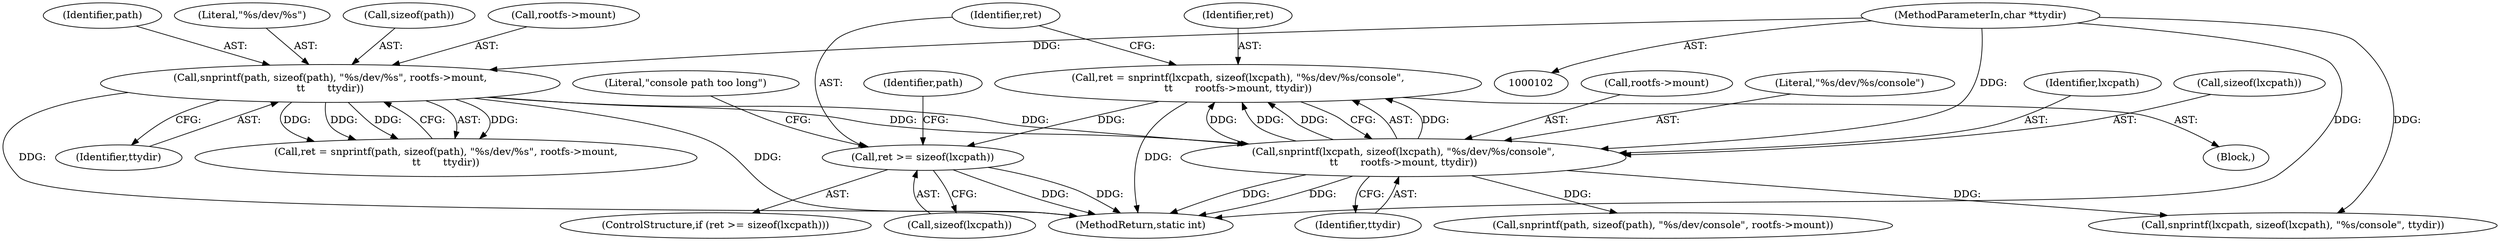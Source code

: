 digraph "0_lxc_592fd47a6245508b79fe6ac819fe6d3b2c1289be_11@API" {
"1000151" [label="(Call,ret = snprintf(lxcpath, sizeof(lxcpath), \"%s/dev/%s/console\",\n\t\t       rootfs->mount, ttydir))"];
"1000153" [label="(Call,snprintf(lxcpath, sizeof(lxcpath), \"%s/dev/%s/console\",\n\t\t       rootfs->mount, ttydir))"];
"1000112" [label="(Call,snprintf(path, sizeof(path), \"%s/dev/%s\", rootfs->mount,\n\t\t       ttydir))"];
"1000105" [label="(MethodParameterIn,char *ttydir)"];
"1000163" [label="(Call,ret >= sizeof(lxcpath))"];
"1000154" [label="(Identifier,lxcpath)"];
"1000112" [label="(Call,snprintf(path, sizeof(path), \"%s/dev/%s\", rootfs->mount,\n\t\t       ttydir))"];
"1000110" [label="(Call,ret = snprintf(path, sizeof(path), \"%s/dev/%s\", rootfs->mount,\n\t\t       ttydir))"];
"1000117" [label="(Call,rootfs->mount)"];
"1000163" [label="(Call,ret >= sizeof(lxcpath))"];
"1000155" [label="(Call,sizeof(lxcpath))"];
"1000169" [label="(Literal,\"console path too long\")"];
"1000293" [label="(MethodReturn,static int)"];
"1000113" [label="(Identifier,path)"];
"1000120" [label="(Identifier,ttydir)"];
"1000174" [label="(Identifier,path)"];
"1000152" [label="(Identifier,ret)"];
"1000162" [label="(ControlStructure,if (ret >= sizeof(lxcpath)))"];
"1000161" [label="(Identifier,ttydir)"];
"1000151" [label="(Call,ret = snprintf(lxcpath, sizeof(lxcpath), \"%s/dev/%s/console\",\n\t\t       rootfs->mount, ttydir))"];
"1000153" [label="(Call,snprintf(lxcpath, sizeof(lxcpath), \"%s/dev/%s/console\",\n\t\t       rootfs->mount, ttydir))"];
"1000116" [label="(Literal,\"%s/dev/%s\")"];
"1000164" [label="(Identifier,ret)"];
"1000173" [label="(Call,snprintf(path, sizeof(path), \"%s/dev/console\", rootfs->mount))"];
"1000258" [label="(Call,snprintf(lxcpath, sizeof(lxcpath), \"%s/console\", ttydir))"];
"1000165" [label="(Call,sizeof(lxcpath))"];
"1000114" [label="(Call,sizeof(path))"];
"1000106" [label="(Block,)"];
"1000105" [label="(MethodParameterIn,char *ttydir)"];
"1000158" [label="(Call,rootfs->mount)"];
"1000157" [label="(Literal,\"%s/dev/%s/console\")"];
"1000151" -> "1000106"  [label="AST: "];
"1000151" -> "1000153"  [label="CFG: "];
"1000152" -> "1000151"  [label="AST: "];
"1000153" -> "1000151"  [label="AST: "];
"1000164" -> "1000151"  [label="CFG: "];
"1000151" -> "1000293"  [label="DDG: "];
"1000153" -> "1000151"  [label="DDG: "];
"1000153" -> "1000151"  [label="DDG: "];
"1000153" -> "1000151"  [label="DDG: "];
"1000153" -> "1000151"  [label="DDG: "];
"1000151" -> "1000163"  [label="DDG: "];
"1000153" -> "1000161"  [label="CFG: "];
"1000154" -> "1000153"  [label="AST: "];
"1000155" -> "1000153"  [label="AST: "];
"1000157" -> "1000153"  [label="AST: "];
"1000158" -> "1000153"  [label="AST: "];
"1000161" -> "1000153"  [label="AST: "];
"1000153" -> "1000293"  [label="DDG: "];
"1000153" -> "1000293"  [label="DDG: "];
"1000112" -> "1000153"  [label="DDG: "];
"1000112" -> "1000153"  [label="DDG: "];
"1000105" -> "1000153"  [label="DDG: "];
"1000153" -> "1000173"  [label="DDG: "];
"1000153" -> "1000258"  [label="DDG: "];
"1000112" -> "1000110"  [label="AST: "];
"1000112" -> "1000120"  [label="CFG: "];
"1000113" -> "1000112"  [label="AST: "];
"1000114" -> "1000112"  [label="AST: "];
"1000116" -> "1000112"  [label="AST: "];
"1000117" -> "1000112"  [label="AST: "];
"1000120" -> "1000112"  [label="AST: "];
"1000110" -> "1000112"  [label="CFG: "];
"1000112" -> "1000293"  [label="DDG: "];
"1000112" -> "1000293"  [label="DDG: "];
"1000112" -> "1000110"  [label="DDG: "];
"1000112" -> "1000110"  [label="DDG: "];
"1000112" -> "1000110"  [label="DDG: "];
"1000112" -> "1000110"  [label="DDG: "];
"1000105" -> "1000112"  [label="DDG: "];
"1000105" -> "1000102"  [label="AST: "];
"1000105" -> "1000293"  [label="DDG: "];
"1000105" -> "1000258"  [label="DDG: "];
"1000163" -> "1000162"  [label="AST: "];
"1000163" -> "1000165"  [label="CFG: "];
"1000164" -> "1000163"  [label="AST: "];
"1000165" -> "1000163"  [label="AST: "];
"1000169" -> "1000163"  [label="CFG: "];
"1000174" -> "1000163"  [label="CFG: "];
"1000163" -> "1000293"  [label="DDG: "];
"1000163" -> "1000293"  [label="DDG: "];
}
